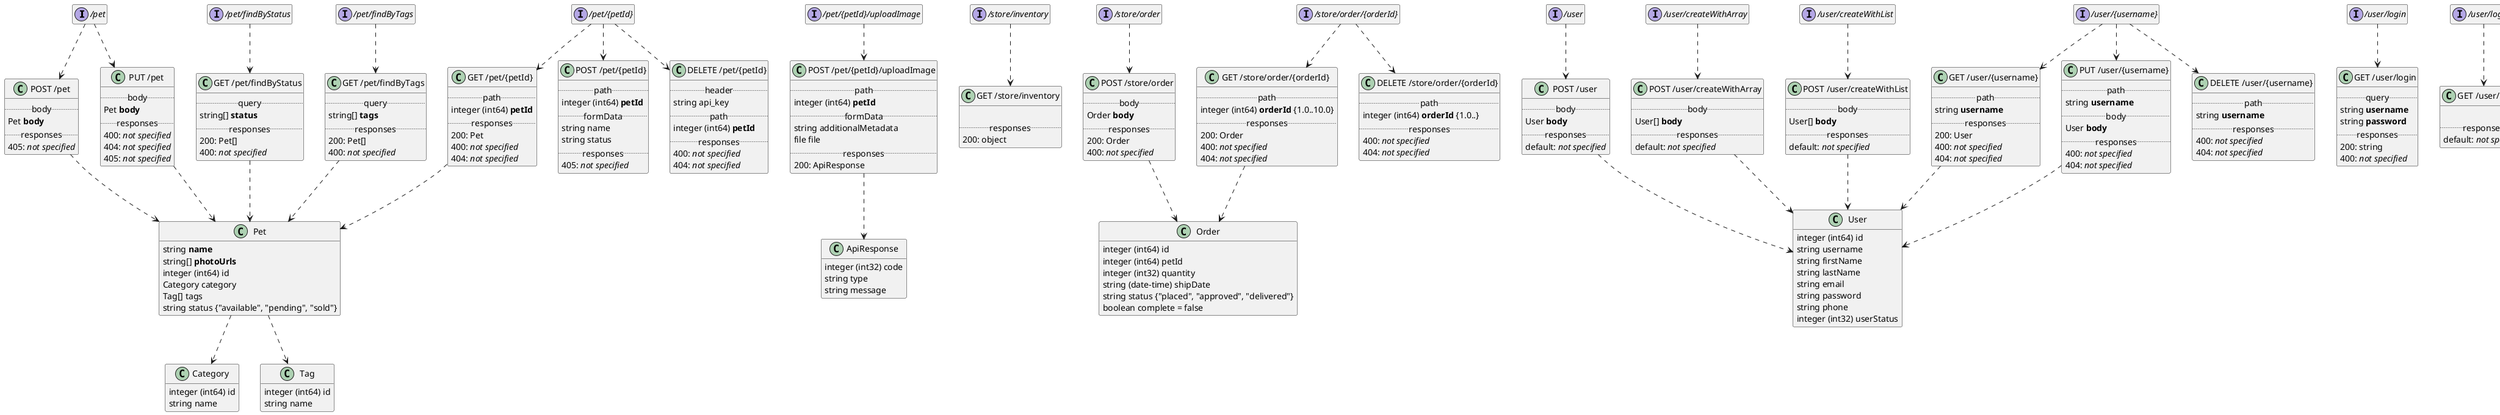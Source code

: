 @startuml
hide empty members
set namespaceSeparator none

interface "/pet" {
}

class "POST /pet" {
.. body ..
{field} Pet <b>body</b>
.. responses ..
405: {field} <i>not specified</i> 
}

"POST /pet" ..> Pet

class "PUT /pet" {
.. body ..
{field} Pet <b>body</b>
.. responses ..
400: {field} <i>not specified</i> 
404: {field} <i>not specified</i> 
405: {field} <i>not specified</i> 
}

"PUT /pet" ..> Pet

"/pet" ..> "POST /pet"
"/pet" ..> "PUT /pet"



interface "/pet/findByStatus" {
}

class "GET /pet/findByStatus" {
.. query ..
{field} string[] <b>status</b>
.. responses ..
200: {field} Pet[] 
400: {field} <i>not specified</i> 
}

"GET /pet/findByStatus" ..> Pet

"/pet/findByStatus" ..> "GET /pet/findByStatus"



interface "/pet/findByTags" {
}

class "GET /pet/findByTags" {
.. query ..
{field} string[] <b>tags</b>
.. responses ..
200: {field} Pet[] 
400: {field} <i>not specified</i> 
}

"GET /pet/findByTags" ..> Pet

"/pet/findByTags" ..> "GET /pet/findByTags"



interface "/pet/{petId}" {
}

class "GET /pet/{petId}" {
.. path ..
{field} integer (int64) <b>petId</b>
.. responses ..
200: {field} Pet 
400: {field} <i>not specified</i> 
404: {field} <i>not specified</i> 
}

"GET /pet/{petId}" ..> Pet

class "POST /pet/{petId}" {
.. path ..
{field} integer (int64) <b>petId</b>
.. formData ..
{field} string name
{field} string status
.. responses ..
405: {field} <i>not specified</i> 
}



class "DELETE /pet/{petId}" {
.. header ..
{field} string api_key
.. path ..
{field} integer (int64) <b>petId</b>
.. responses ..
400: {field} <i>not specified</i> 
404: {field} <i>not specified</i> 
}



"/pet/{petId}" ..> "DELETE /pet/{petId}"
"/pet/{petId}" ..> "GET /pet/{petId}"
"/pet/{petId}" ..> "POST /pet/{petId}"



interface "/pet/{petId}/uploadImage" {
}

class "POST /pet/{petId}/uploadImage" {
.. path ..
{field} integer (int64) <b>petId</b>
.. formData ..
{field} string additionalMetadata
{field} file file
.. responses ..
200: {field} ApiResponse 
}

"POST /pet/{petId}/uploadImage" ..> ApiResponse

"/pet/{petId}/uploadImage" ..> "POST /pet/{petId}/uploadImage"



interface "/store/inventory" {
}

class "GET /store/inventory" {

.. responses ..
200: {field} object 
}



"/store/inventory" ..> "GET /store/inventory"



interface "/store/order" {
}

class "POST /store/order" {
.. body ..
{field} Order <b>body</b>
.. responses ..
200: {field} Order 
400: {field} <i>not specified</i> 
}

"POST /store/order" ..> Order

"/store/order" ..> "POST /store/order"



interface "/store/order/{orderId}" {
}

class "GET /store/order/{orderId}" {
.. path ..
{field} integer (int64) <b>orderId</b> {1.0..10.0}
.. responses ..
200: {field} Order 
400: {field} <i>not specified</i> 
404: {field} <i>not specified</i> 
}

"GET /store/order/{orderId}" ..> Order

class "DELETE /store/order/{orderId}" {
.. path ..
{field} integer (int64) <b>orderId</b> {1.0..}
.. responses ..
400: {field} <i>not specified</i> 
404: {field} <i>not specified</i> 
}



"/store/order/{orderId}" ..> "DELETE /store/order/{orderId}"
"/store/order/{orderId}" ..> "GET /store/order/{orderId}"



interface "/user" {
}

class "POST /user" {
.. body ..
{field} User <b>body</b>
.. responses ..
default: {field} <i>not specified</i> 
}

"POST /user" ..> User

"/user" ..> "POST /user"



interface "/user/createWithArray" {
}

class "POST /user/createWithArray" {
.. body ..
{field} User[] <b>body</b>
.. responses ..
default: {field} <i>not specified</i> 
}

"POST /user/createWithArray" ..> User

"/user/createWithArray" ..> "POST /user/createWithArray"



interface "/user/createWithList" {
}

class "POST /user/createWithList" {
.. body ..
{field} User[] <b>body</b>
.. responses ..
default: {field} <i>not specified</i> 
}

"POST /user/createWithList" ..> User

"/user/createWithList" ..> "POST /user/createWithList"



interface "/user/login" {
}

class "GET /user/login" {
.. query ..
{field} string <b>username</b>
{field} string <b>password</b>
.. responses ..
200: {field} string 
400: {field} <i>not specified</i> 
}



"/user/login" ..> "GET /user/login"



interface "/user/logout" {
}

class "GET /user/logout" {

.. responses ..
default: {field} <i>not specified</i> 
}



"/user/logout" ..> "GET /user/logout"



interface "/user/{username}" {
}

class "GET /user/{username}" {
.. path ..
{field} string <b>username</b>
.. responses ..
200: {field} User 
400: {field} <i>not specified</i> 
404: {field} <i>not specified</i> 
}

"GET /user/{username}" ..> User

class "PUT /user/{username}" {
.. path ..
{field} string <b>username</b>
.. body ..
{field} User <b>body</b>
.. responses ..
400: {field} <i>not specified</i> 
404: {field} <i>not specified</i> 
}

"PUT /user/{username}" ..> User

class "DELETE /user/{username}" {
.. path ..
{field} string <b>username</b>
.. responses ..
400: {field} <i>not specified</i> 
404: {field} <i>not specified</i> 
}



"/user/{username}" ..> "DELETE /user/{username}"
"/user/{username}" ..> "GET /user/{username}"
"/user/{username}" ..> "PUT /user/{username}"


class Order {
    {field} integer (int64) id
    {field} integer (int64) petId
    {field} integer (int32) quantity
    {field} string (date-time) shipDate
    {field} string status {"placed", "approved", "delivered"}
    {field} boolean complete = false
}



class Category {
    {field} integer (int64) id
    {field} string name
}



class User {
    {field} integer (int64) id
    {field} string username
    {field} string firstName
    {field} string lastName
    {field} string email
    {field} string password
    {field} string phone
    {field} integer (int32) userStatus
}



class Tag {
    {field} integer (int64) id
    {field} string name
}



class Pet {
    {field} string <b>name</b>
    {field} string[] <b>photoUrls</b>
    {field} integer (int64) id
    {field} Category category
    {field} Tag[] tags
    {field} string status {"available", "pending", "sold"}
}

Pet ..> Category
Pet ..> Tag


class ApiResponse {
    {field} integer (int32) code
    {field} string type
    {field} string message
}


@enduml
